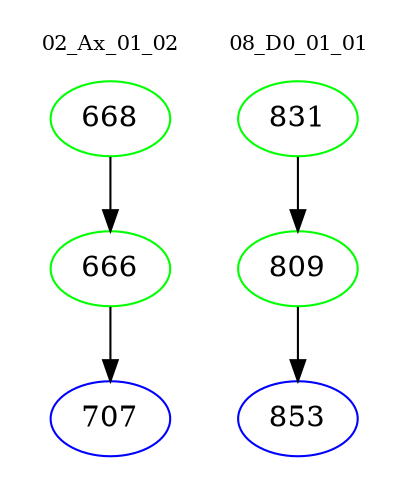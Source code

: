 digraph{
subgraph cluster_0 {
color = white
label = "02_Ax_01_02";
fontsize=10;
T0_668 [label="668", color="green"]
T0_668 -> T0_666 [color="black"]
T0_666 [label="666", color="green"]
T0_666 -> T0_707 [color="black"]
T0_707 [label="707", color="blue"]
}
subgraph cluster_1 {
color = white
label = "08_D0_01_01";
fontsize=10;
T1_831 [label="831", color="green"]
T1_831 -> T1_809 [color="black"]
T1_809 [label="809", color="green"]
T1_809 -> T1_853 [color="black"]
T1_853 [label="853", color="blue"]
}
}
